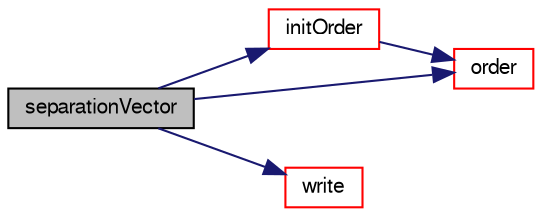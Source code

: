 digraph "separationVector"
{
  bgcolor="transparent";
  edge [fontname="FreeSans",fontsize="10",labelfontname="FreeSans",labelfontsize="10"];
  node [fontname="FreeSans",fontsize="10",shape=record];
  rankdir="LR";
  Node2856 [label="separationVector",height=0.2,width=0.4,color="black", fillcolor="grey75", style="filled", fontcolor="black"];
  Node2856 -> Node2857 [color="midnightblue",fontsize="10",style="solid",fontname="FreeSans"];
  Node2857 [label="initOrder",height=0.2,width=0.4,color="red",URL="$a27434.html#a644d6229ea284692666de14387870409",tooltip="Initialize ordering for primitivePatch. Does not. "];
  Node2857 -> Node2859 [color="midnightblue",fontsize="10",style="solid",fontname="FreeSans"];
  Node2859 [label="order",height=0.2,width=0.4,color="red",URL="$a27434.html#aa9533329384a73e819a040bcde1b4b3d",tooltip="Return new ordering for primitivePatch. "];
  Node2856 -> Node2859 [color="midnightblue",fontsize="10",style="solid",fontname="FreeSans"];
  Node2856 -> Node2901 [color="midnightblue",fontsize="10",style="solid",fontname="FreeSans"];
  Node2901 [label="write",height=0.2,width=0.4,color="red",URL="$a27434.html#a293fdfec8bdfbd5c3913ab4c9f3454ff",tooltip="Write the polyPatch data as a dictionary. "];
}

